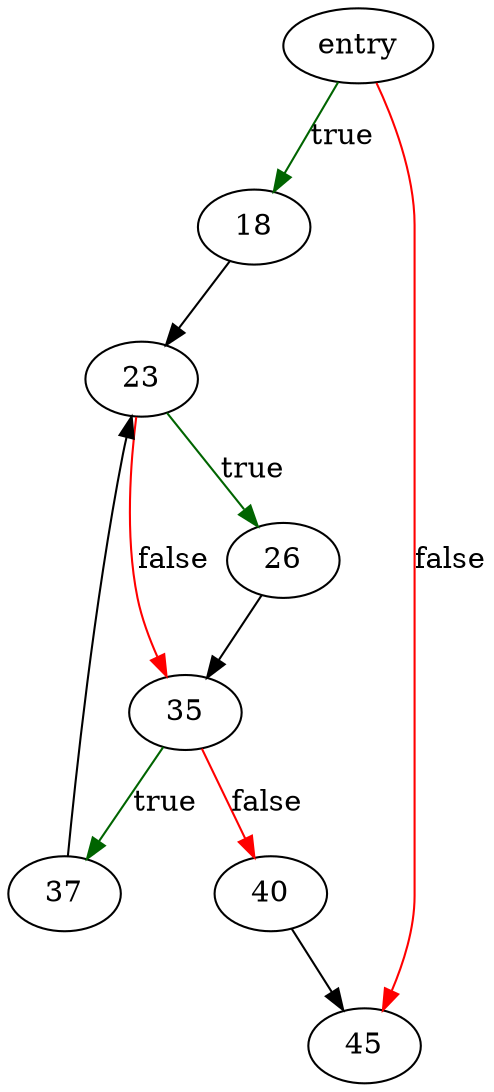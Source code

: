 digraph "sql_trace_callback" {
	// Node definitions.
	4 [label=entry];
	18;
	23;
	26;
	35;
	37;
	40;
	45;

	// Edge definitions.
	4 -> 18 [
		color=darkgreen
		label=true
	];
	4 -> 45 [
		color=red
		label=false
	];
	18 -> 23;
	23 -> 26 [
		color=darkgreen
		label=true
	];
	23 -> 35 [
		color=red
		label=false
	];
	26 -> 35;
	35 -> 37 [
		color=darkgreen
		label=true
	];
	35 -> 40 [
		color=red
		label=false
	];
	37 -> 23;
	40 -> 45;
}